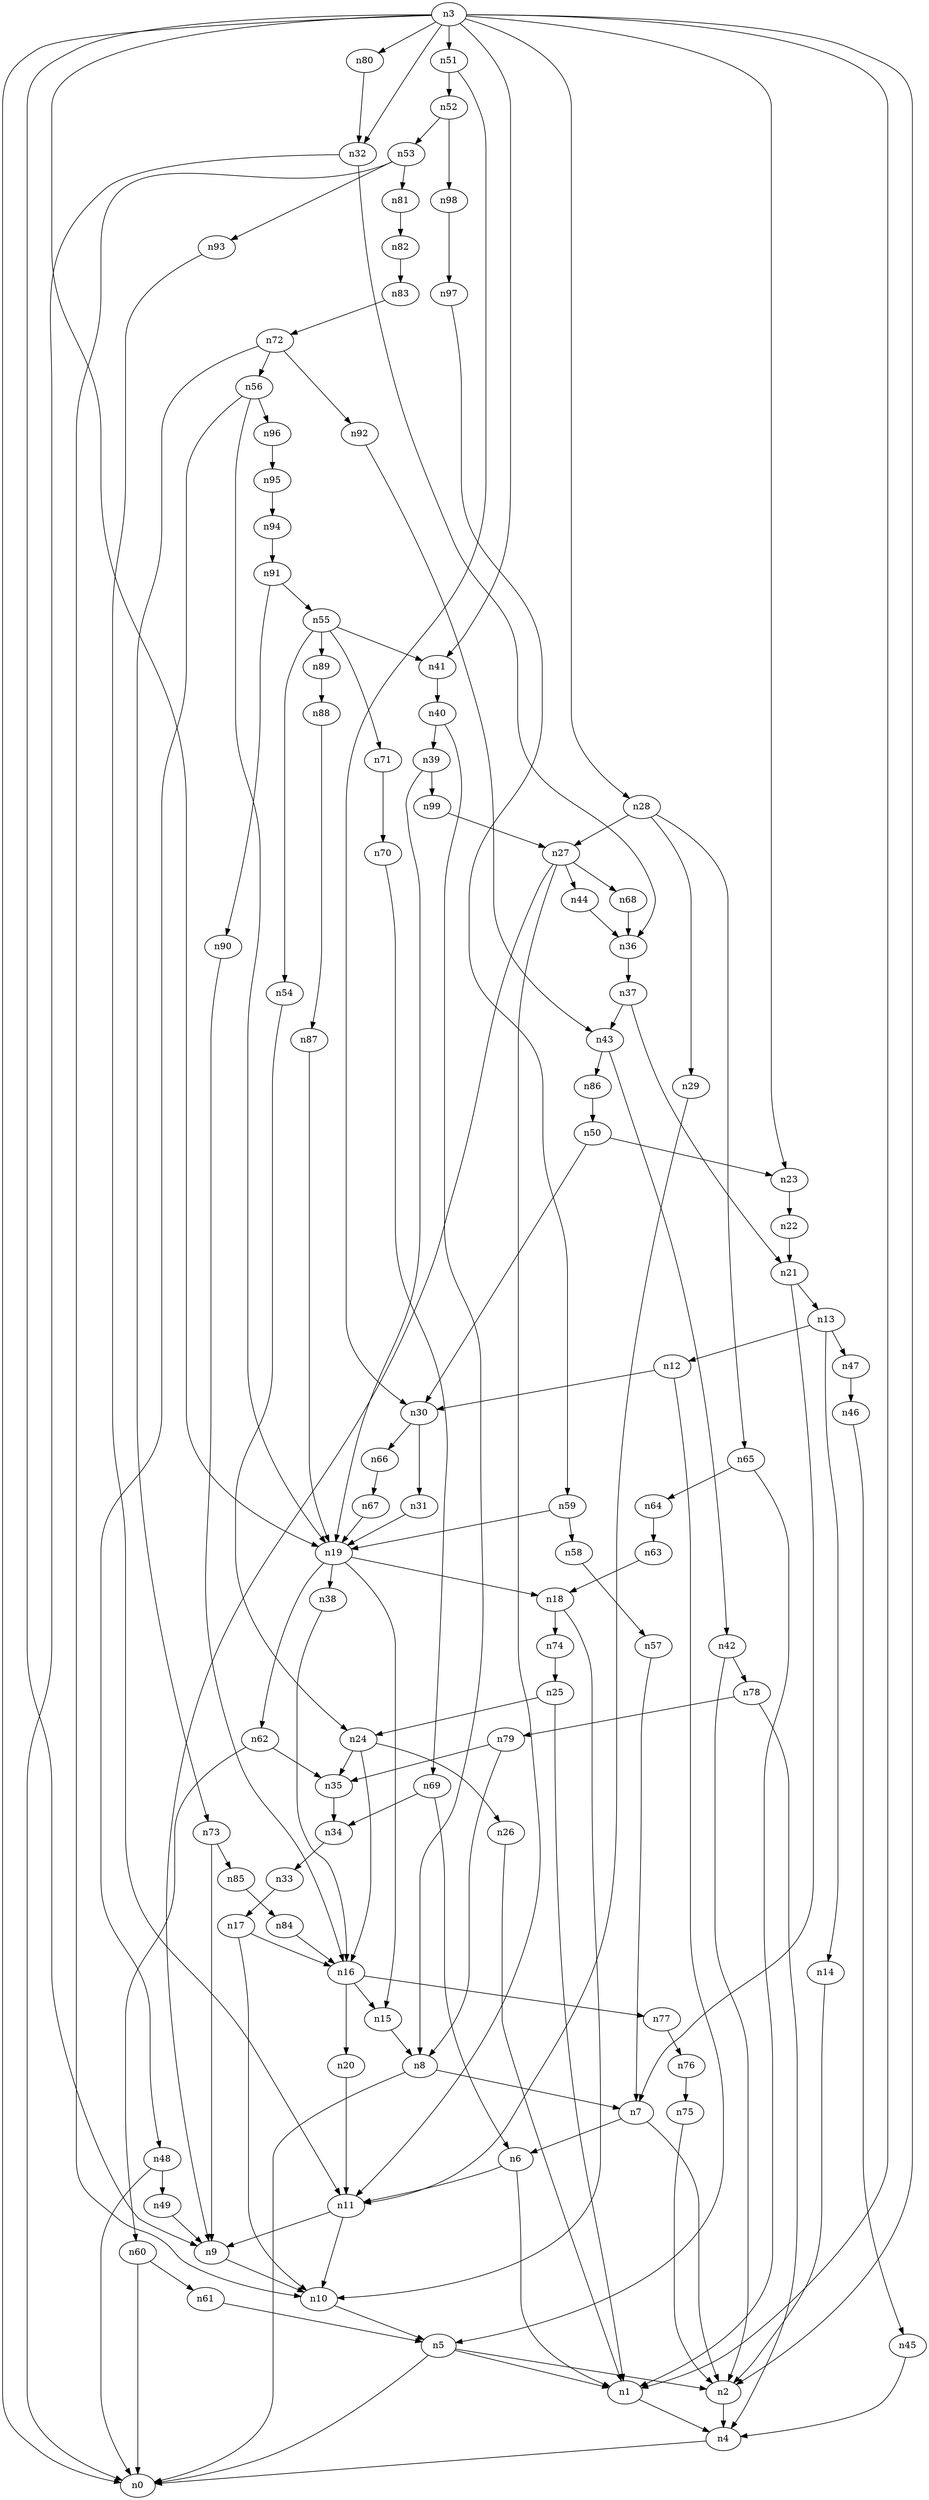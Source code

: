 digraph G {
	n1 -> n4	 [_graphml_id=e4];
	n2 -> n4	 [_graphml_id=e7];
	n3 -> n0	 [_graphml_id=e0];
	n3 -> n1	 [_graphml_id=e3];
	n3 -> n2	 [_graphml_id=e6];
	n3 -> n9	 [_graphml_id=e13];
	n3 -> n19	 [_graphml_id=e29];
	n3 -> n23	 [_graphml_id=e35];
	n3 -> n28	 [_graphml_id=e101];
	n3 -> n32	 [_graphml_id=e49];
	n3 -> n41	 [_graphml_id=e65];
	n3 -> n51	 [_graphml_id=e91];
	n3 -> n80	 [_graphml_id=e129];
	n4 -> n0	 [_graphml_id=e1];
	n5 -> n0	 [_graphml_id=e2];
	n5 -> n1	 [_graphml_id=e5];
	n5 -> n2	 [_graphml_id=e8];
	n6 -> n1	 [_graphml_id=e9];
	n6 -> n11	 [_graphml_id=e18];
	n7 -> n2	 [_graphml_id=e61];
	n7 -> n6	 [_graphml_id=e10];
	n8 -> n0	 [_graphml_id=e12];
	n8 -> n7	 [_graphml_id=e11];
	n9 -> n10	 [_graphml_id=e14];
	n10 -> n5	 [_graphml_id=e15];
	n11 -> n9	 [_graphml_id=e16];
	n11 -> n10	 [_graphml_id=e17];
	n12 -> n5	 [_graphml_id=e19];
	n12 -> n30	 [_graphml_id=e46];
	n13 -> n12	 [_graphml_id=e20];
	n13 -> n14	 [_graphml_id=e21];
	n13 -> n47	 [_graphml_id=e75];
	n14 -> n2	 [_graphml_id=e22];
	n15 -> n8	 [_graphml_id=e23];
	n16 -> n15	 [_graphml_id=e24];
	n16 -> n20	 [_graphml_id=e31];
	n16 -> n77	 [_graphml_id=e125];
	n17 -> n10	 [_graphml_id=e26];
	n17 -> n16	 [_graphml_id=e25];
	n18 -> n10	 [_graphml_id=e27];
	n18 -> n74	 [_graphml_id=e120];
	n19 -> n15	 [_graphml_id=e51];
	n19 -> n18	 [_graphml_id=e28];
	n19 -> n38	 [_graphml_id=e59];
	n19 -> n62	 [_graphml_id=e111];
	n20 -> n11	 [_graphml_id=e30];
	n21 -> n7	 [_graphml_id=e32];
	n21 -> n13	 [_graphml_id=e41];
	n22 -> n21	 [_graphml_id=e33];
	n23 -> n22	 [_graphml_id=e34];
	n24 -> n16	 [_graphml_id=e36];
	n24 -> n26	 [_graphml_id=e40];
	n24 -> n35	 [_graphml_id=e55];
	n25 -> n1	 [_graphml_id=e38];
	n25 -> n24	 [_graphml_id=e37];
	n26 -> n1	 [_graphml_id=e39];
	n27 -> n9	 [_graphml_id=e42];
	n27 -> n11	 [_graphml_id=e71];
	n27 -> n44	 [_graphml_id=e69];
	n27 -> n68	 [_graphml_id=e109];
	n28 -> n27	 [_graphml_id=e43];
	n28 -> n29	 [_graphml_id=e44];
	n28 -> n65	 [_graphml_id=e121];
	n29 -> n11	 [_graphml_id=e45];
	n30 -> n31	 [_graphml_id=e47];
	n30 -> n66	 [_graphml_id=e106];
	n31 -> n19	 [_graphml_id=e48];
	n32 -> n0	 [_graphml_id=e50];
	n32 -> n36	 [_graphml_id=e56];
	n33 -> n17	 [_graphml_id=e52];
	n34 -> n33	 [_graphml_id=e53];
	n35 -> n34	 [_graphml_id=e54];
	n36 -> n37	 [_graphml_id=e57];
	n37 -> n21	 [_graphml_id=e58];
	n37 -> n43	 [_graphml_id=e68];
	n38 -> n16	 [_graphml_id=e60];
	n39 -> n19	 [_graphml_id=e62];
	n39 -> n99	 [_graphml_id=e162];
	n40 -> n8	 [_graphml_id=e81];
	n40 -> n39	 [_graphml_id=e63];
	n41 -> n40	 [_graphml_id=e64];
	n42 -> n2	 [_graphml_id=e66];
	n42 -> n78	 [_graphml_id=e126];
	n43 -> n42	 [_graphml_id=e67];
	n43 -> n86	 [_graphml_id=e139];
	n44 -> n36	 [_graphml_id=e70];
	n45 -> n4	 [_graphml_id=e72];
	n46 -> n45	 [_graphml_id=e73];
	n47 -> n46	 [_graphml_id=e74];
	n48 -> n0	 [_graphml_id=e76];
	n48 -> n49	 [_graphml_id=e77];
	n49 -> n9	 [_graphml_id=e78];
	n50 -> n23	 [_graphml_id=e79];
	n50 -> n30	 [_graphml_id=e80];
	n51 -> n30	 [_graphml_id=e82];
	n51 -> n52	 [_graphml_id=e83];
	n52 -> n53	 [_graphml_id=e84];
	n52 -> n98	 [_graphml_id=e160];
	n53 -> n10	 [_graphml_id=e85];
	n53 -> n81	 [_graphml_id=e132];
	n53 -> n93	 [_graphml_id=e152];
	n54 -> n24	 [_graphml_id=e86];
	n55 -> n41	 [_graphml_id=e88];
	n55 -> n54	 [_graphml_id=e87];
	n55 -> n71	 [_graphml_id=e115];
	n55 -> n89	 [_graphml_id=e145];
	n56 -> n19	 [_graphml_id=e89];
	n56 -> n48	 [_graphml_id=e90];
	n56 -> n96	 [_graphml_id=e157];
	n57 -> n7	 [_graphml_id=e92];
	n58 -> n57	 [_graphml_id=e93];
	n59 -> n19	 [_graphml_id=e95];
	n59 -> n58	 [_graphml_id=e94];
	n60 -> n0	 [_graphml_id=e96];
	n60 -> n61	 [_graphml_id=e97];
	n61 -> n5	 [_graphml_id=e98];
	n62 -> n35	 [_graphml_id=e99];
	n62 -> n60	 [_graphml_id=e100];
	n63 -> n18	 [_graphml_id=e102];
	n64 -> n63	 [_graphml_id=e103];
	n65 -> n1	 [_graphml_id=e105];
	n65 -> n64	 [_graphml_id=e104];
	n66 -> n67	 [_graphml_id=e107];
	n67 -> n19	 [_graphml_id=e108];
	n68 -> n36	 [_graphml_id=e110];
	n69 -> n6	 [_graphml_id=e141];
	n69 -> n34	 [_graphml_id=e112];
	n70 -> n69	 [_graphml_id=e113];
	n71 -> n70	 [_graphml_id=e114];
	n72 -> n56	 [_graphml_id=e116];
	n72 -> n73	 [_graphml_id=e117];
	n72 -> n92	 [_graphml_id=e150];
	n73 -> n9	 [_graphml_id=e118];
	n73 -> n85	 [_graphml_id=e138];
	n74 -> n25	 [_graphml_id=e119];
	n75 -> n2	 [_graphml_id=e122];
	n76 -> n75	 [_graphml_id=e123];
	n77 -> n76	 [_graphml_id=e124];
	n78 -> n4	 [_graphml_id=e131];
	n78 -> n79	 [_graphml_id=e127];
	n79 -> n8	 [_graphml_id=e153];
	n79 -> n35	 [_graphml_id=e128];
	n80 -> n32	 [_graphml_id=e130];
	n81 -> n82	 [_graphml_id=e133];
	n82 -> n83	 [_graphml_id=e134];
	n83 -> n72	 [_graphml_id=e135];
	n84 -> n16	 [_graphml_id=e136];
	n85 -> n84	 [_graphml_id=e137];
	n86 -> n50	 [_graphml_id=e140];
	n87 -> n19	 [_graphml_id=e142];
	n88 -> n87	 [_graphml_id=e143];
	n89 -> n88	 [_graphml_id=e144];
	n90 -> n16	 [_graphml_id=e146];
	n91 -> n55	 [_graphml_id=e148];
	n91 -> n90	 [_graphml_id=e147];
	n92 -> n43	 [_graphml_id=e149];
	n93 -> n11	 [_graphml_id=e151];
	n94 -> n91	 [_graphml_id=e154];
	n95 -> n94	 [_graphml_id=e155];
	n96 -> n95	 [_graphml_id=e156];
	n97 -> n59	 [_graphml_id=e158];
	n98 -> n97	 [_graphml_id=e159];
	n99 -> n27	 [_graphml_id=e161];
}
